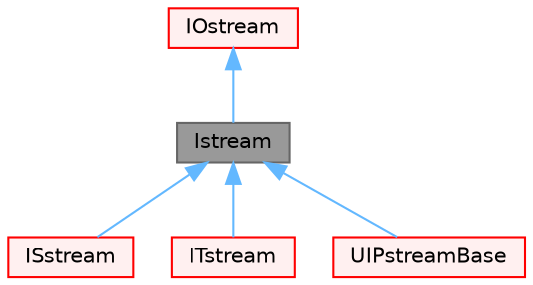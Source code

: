 digraph "Istream"
{
 // LATEX_PDF_SIZE
  bgcolor="transparent";
  edge [fontname=Helvetica,fontsize=10,labelfontname=Helvetica,labelfontsize=10];
  node [fontname=Helvetica,fontsize=10,shape=box,height=0.2,width=0.4];
  Node1 [id="Node000001",label="Istream",height=0.2,width=0.4,color="gray40", fillcolor="grey60", style="filled", fontcolor="black",tooltip="An Istream is an abstract base class for all input systems (streams, files, token lists etc)...."];
  Node2 -> Node1 [id="edge1_Node000001_Node000002",dir="back",color="steelblue1",style="solid",tooltip=" "];
  Node2 [id="Node000002",label="IOstream",height=0.2,width=0.4,color="red", fillcolor="#FFF0F0", style="filled",URL="$classFoam_1_1IOstream.html",tooltip="An IOstream is an abstract base class for all input/output systems; be they streams,..."];
  Node1 -> Node4 [id="edge2_Node000001_Node000004",dir="back",color="steelblue1",style="solid",tooltip=" "];
  Node4 [id="Node000004",label="ISstream",height=0.2,width=0.4,color="red", fillcolor="#FFF0F0", style="filled",URL="$classFoam_1_1ISstream.html",tooltip="Generic input stream using a standard (STL) stream."];
  Node1 -> Node11 [id="edge3_Node000001_Node000011",dir="back",color="steelblue1",style="solid",tooltip=" "];
  Node11 [id="Node000011",label="ITstream",height=0.2,width=0.4,color="red", fillcolor="#FFF0F0", style="filled",URL="$classFoam_1_1ITstream.html",tooltip="An input stream of tokens."];
  Node1 -> Node27 [id="edge4_Node000001_Node000027",dir="back",color="steelblue1",style="solid",tooltip=" "];
  Node27 [id="Node000027",label="UIPstreamBase",height=0.2,width=0.4,color="red", fillcolor="#FFF0F0", style="filled",URL="$classFoam_1_1UIPstreamBase.html",tooltip="Base class for input inter-processor communications stream (ie, parallel streams)...."];
}
